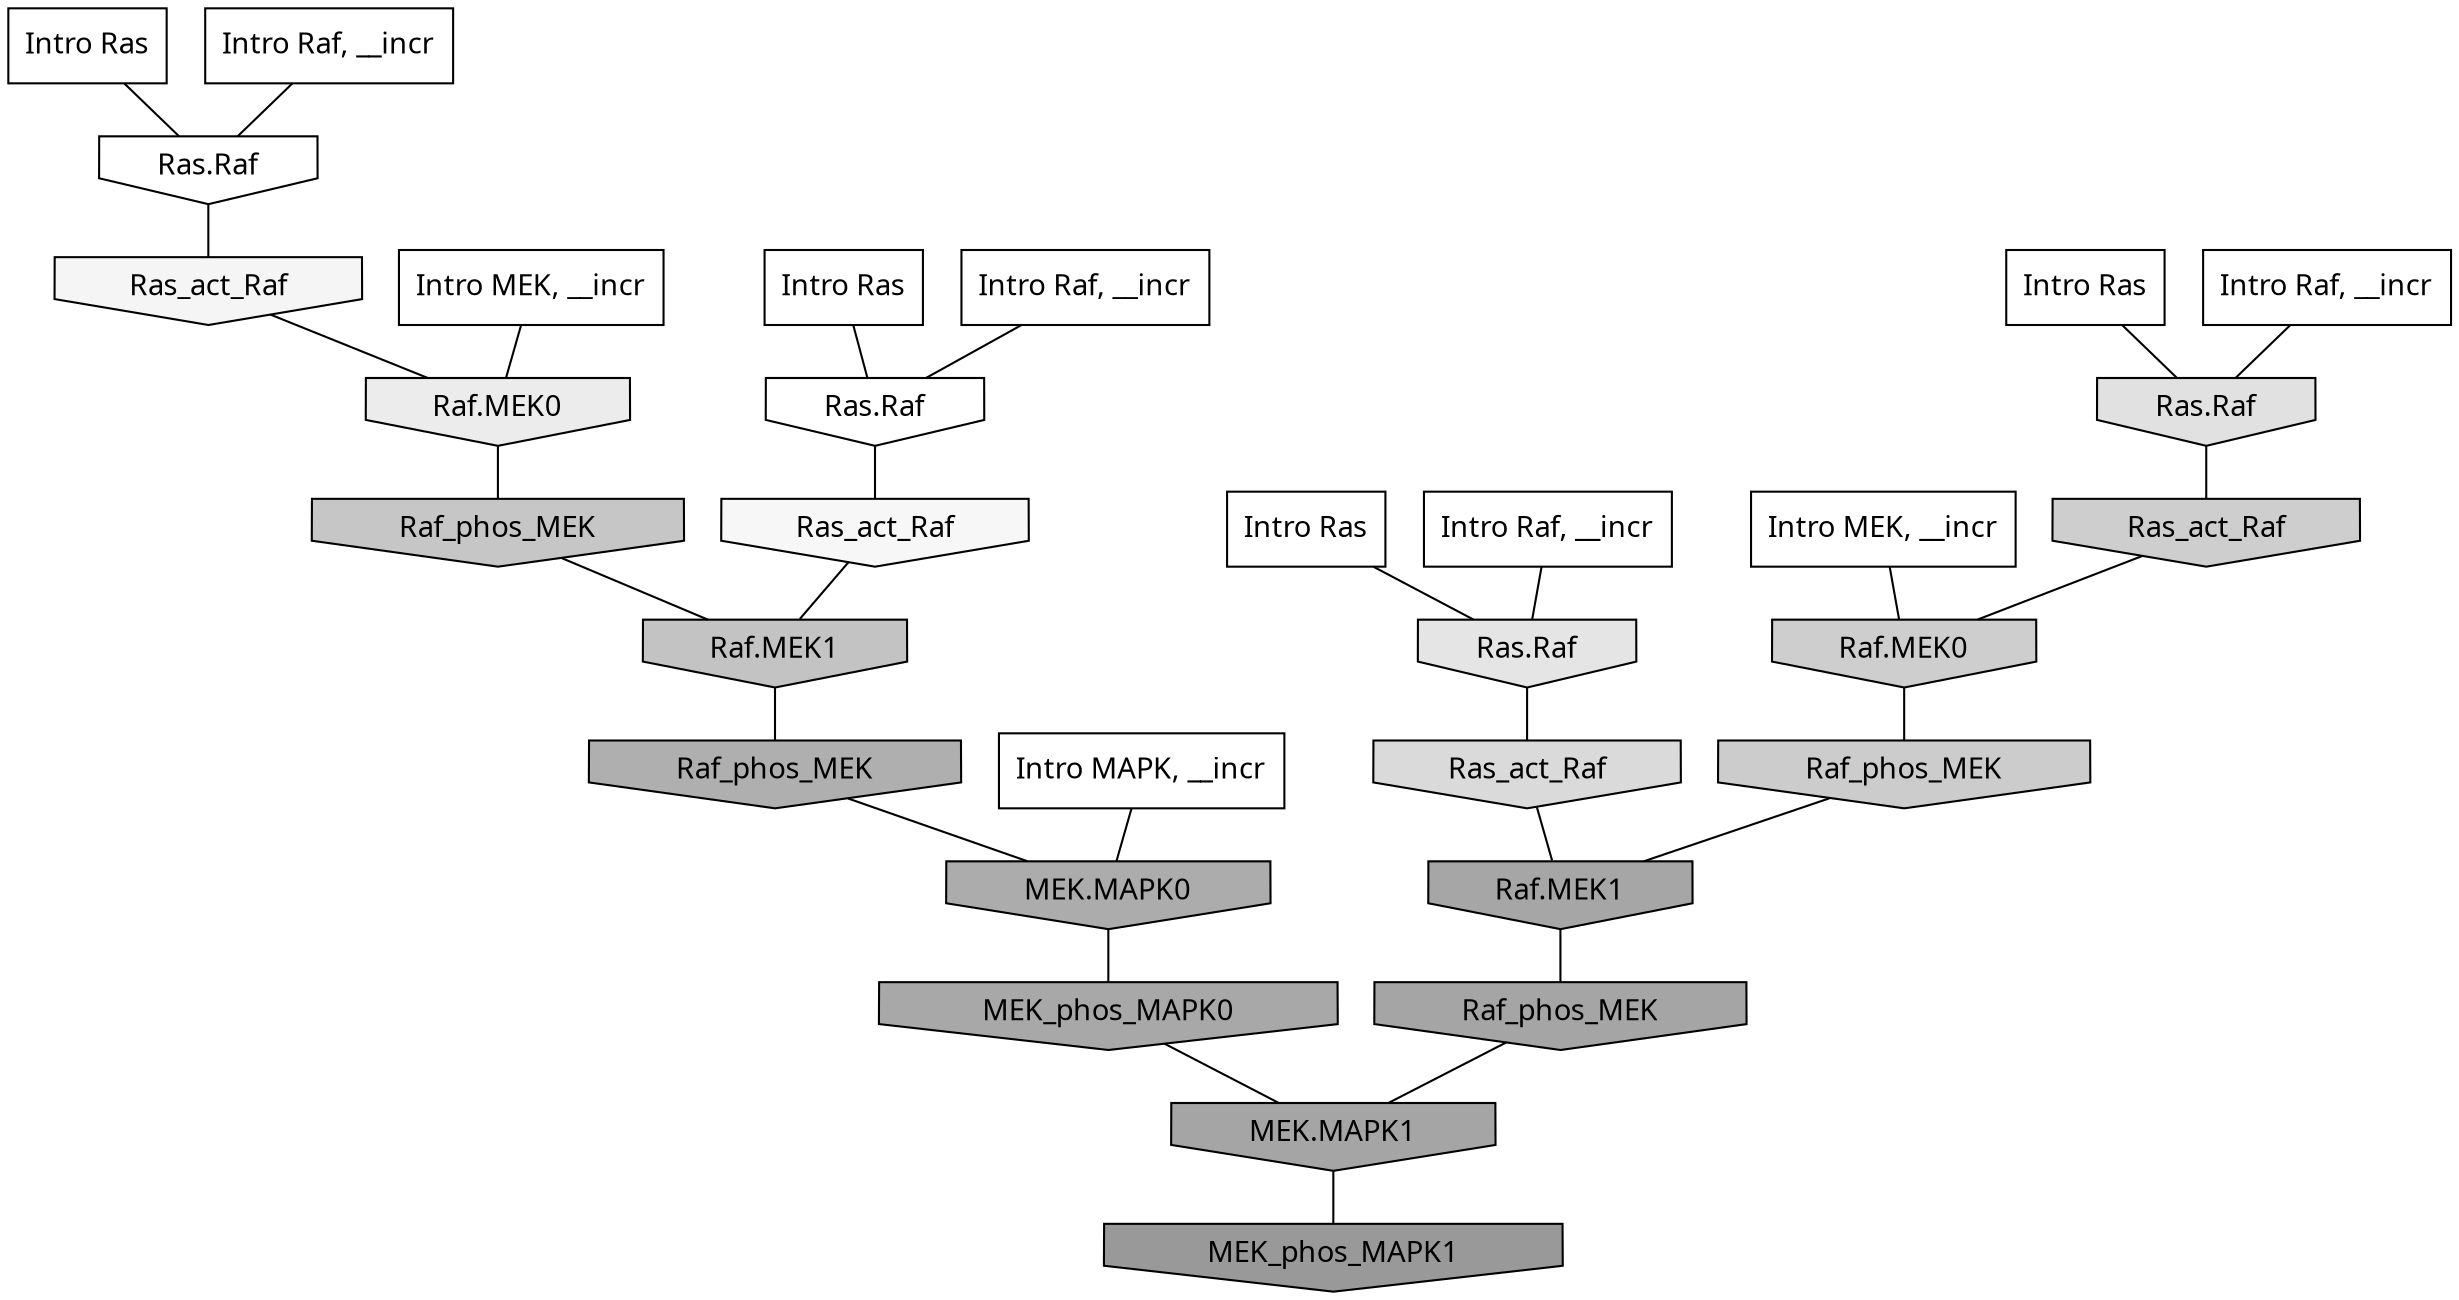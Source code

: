 digraph G{
  rankdir="TB";
  ranksep=0.30;
  node [fontname="CMU Serif"];
  edge [fontname="CMU Serif"];
  
  0 [label="Intro Ras", shape=rectangle, style=filled, fillcolor="0.000 0.000 1.000"]
  
  28 [label="Intro Ras", shape=rectangle, style=filled, fillcolor="0.000 0.000 1.000"]
  
  31 [label="Intro Ras", shape=rectangle, style=filled, fillcolor="0.000 0.000 1.000"]
  
  64 [label="Intro Ras", shape=rectangle, style=filled, fillcolor="0.000 0.000 1.000"]
  
  192 [label="Intro Raf, __incr", shape=rectangle, style=filled, fillcolor="0.000 0.000 1.000"]
  
  235 [label="Intro Raf, __incr", shape=rectangle, style=filled, fillcolor="0.000 0.000 1.000"]
  
  469 [label="Intro Raf, __incr", shape=rectangle, style=filled, fillcolor="0.000 0.000 1.000"]
  
  1070 [label="Intro Raf, __incr", shape=rectangle, style=filled, fillcolor="0.000 0.000 1.000"]
  
  1213 [label="Intro MEK, __incr", shape=rectangle, style=filled, fillcolor="0.000 0.000 1.000"]
  
  1526 [label="Intro MEK, __incr", shape=rectangle, style=filled, fillcolor="0.000 0.000 1.000"]
  
  2356 [label="Intro MAPK, __incr", shape=rectangle, style=filled, fillcolor="0.000 0.000 1.000"]
  
  3294 [label="Ras.Raf", shape=invhouse, style=filled, fillcolor="0.000 0.000 1.000"]
  
  3319 [label="Ras.Raf", shape=invhouse, style=filled, fillcolor="0.000 0.000 0.998"]
  
  3508 [label="Ras_act_Raf", shape=invhouse, style=filled, fillcolor="0.000 0.000 0.965"]
  
  3556 [label="Ras_act_Raf", shape=invhouse, style=filled, fillcolor="0.000 0.000 0.960"]
  
  3932 [label="Raf.MEK0", shape=invhouse, style=filled, fillcolor="0.000 0.000 0.925"]
  
  4345 [label="Ras.Raf", shape=invhouse, style=filled, fillcolor="0.000 0.000 0.895"]
  
  4538 [label="Ras.Raf", shape=invhouse, style=filled, fillcolor="0.000 0.000 0.882"]
  
  4992 [label="Ras_act_Raf", shape=invhouse, style=filled, fillcolor="0.000 0.000 0.852"]
  
  5773 [label="Ras_act_Raf", shape=invhouse, style=filled, fillcolor="0.000 0.000 0.805"]
  
  5776 [label="Raf.MEK0", shape=invhouse, style=filled, fillcolor="0.000 0.000 0.805"]
  
  5929 [label="Raf_phos_MEK", shape=invhouse, style=filled, fillcolor="0.000 0.000 0.797"]
  
  6333 [label="Raf_phos_MEK", shape=invhouse, style=filled, fillcolor="0.000 0.000 0.776"]
  
  6598 [label="Raf.MEK1", shape=invhouse, style=filled, fillcolor="0.000 0.000 0.764"]
  
  8953 [label="Raf_phos_MEK", shape=invhouse, style=filled, fillcolor="0.000 0.000 0.685"]
  
  9450 [label="MEK.MAPK0", shape=invhouse, style=filled, fillcolor="0.000 0.000 0.672"]
  
  9983 [label="MEK_phos_MAPK0", shape=invhouse, style=filled, fillcolor="0.000 0.000 0.660"]
  
  10302 [label="Raf.MEK1", shape=invhouse, style=filled, fillcolor="0.000 0.000 0.652"]
  
  10578 [label="Raf_phos_MEK", shape=invhouse, style=filled, fillcolor="0.000 0.000 0.647"]
  
  10580 [label="MEK.MAPK1", shape=invhouse, style=filled, fillcolor="0.000 0.000 0.646"]
  
  13058 [label="MEK_phos_MAPK1", shape=invhouse, style=filled, fillcolor="0.000 0.000 0.600"]
  
  
  10580 -> 13058 [dir=none, color="0.000 0.000 0.000"] 
  10578 -> 10580 [dir=none, color="0.000 0.000 0.000"] 
  10302 -> 10578 [dir=none, color="0.000 0.000 0.000"] 
  9983 -> 10580 [dir=none, color="0.000 0.000 0.000"] 
  9450 -> 9983 [dir=none, color="0.000 0.000 0.000"] 
  8953 -> 9450 [dir=none, color="0.000 0.000 0.000"] 
  6598 -> 8953 [dir=none, color="0.000 0.000 0.000"] 
  6333 -> 6598 [dir=none, color="0.000 0.000 0.000"] 
  5929 -> 10302 [dir=none, color="0.000 0.000 0.000"] 
  5776 -> 5929 [dir=none, color="0.000 0.000 0.000"] 
  5773 -> 5776 [dir=none, color="0.000 0.000 0.000"] 
  4992 -> 10302 [dir=none, color="0.000 0.000 0.000"] 
  4538 -> 5773 [dir=none, color="0.000 0.000 0.000"] 
  4345 -> 4992 [dir=none, color="0.000 0.000 0.000"] 
  3932 -> 6333 [dir=none, color="0.000 0.000 0.000"] 
  3556 -> 3932 [dir=none, color="0.000 0.000 0.000"] 
  3508 -> 6598 [dir=none, color="0.000 0.000 0.000"] 
  3319 -> 3556 [dir=none, color="0.000 0.000 0.000"] 
  3294 -> 3508 [dir=none, color="0.000 0.000 0.000"] 
  2356 -> 9450 [dir=none, color="0.000 0.000 0.000"] 
  1526 -> 3932 [dir=none, color="0.000 0.000 0.000"] 
  1213 -> 5776 [dir=none, color="0.000 0.000 0.000"] 
  1070 -> 4538 [dir=none, color="0.000 0.000 0.000"] 
  469 -> 3294 [dir=none, color="0.000 0.000 0.000"] 
  235 -> 3319 [dir=none, color="0.000 0.000 0.000"] 
  192 -> 4345 [dir=none, color="0.000 0.000 0.000"] 
  64 -> 4538 [dir=none, color="0.000 0.000 0.000"] 
  31 -> 4345 [dir=none, color="0.000 0.000 0.000"] 
  28 -> 3294 [dir=none, color="0.000 0.000 0.000"] 
  0 -> 3319 [dir=none, color="0.000 0.000 0.000"] 
  
  }
